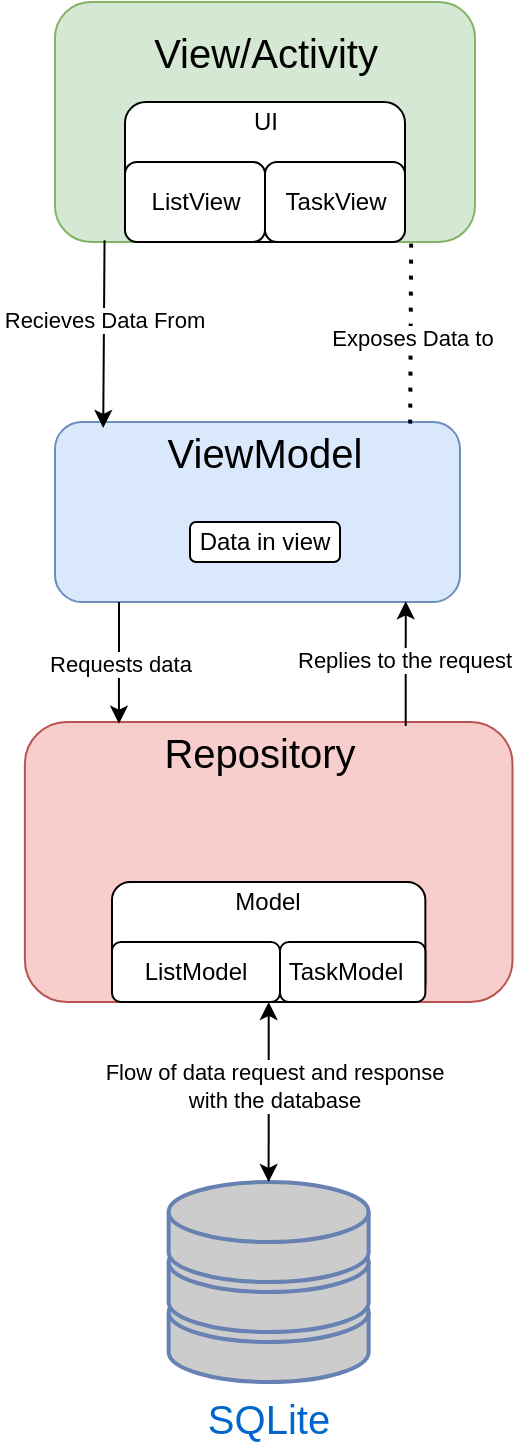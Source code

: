 <mxfile version="26.1.0">
  <diagram name="Page-1" id="eq1HaJtdR-BkM6LRjPgf">
    <mxGraphModel dx="1235" dy="671" grid="1" gridSize="10" guides="1" tooltips="1" connect="1" arrows="1" fold="1" page="1" pageScale="1" pageWidth="850" pageHeight="1100" math="0" shadow="0">
      <root>
        <mxCell id="0" />
        <mxCell id="1" parent="0" />
        <mxCell id="qJxEZ1VBeOfUjX2ZMKRO-3" value="" style="group" vertex="1" connectable="0" parent="1">
          <mxGeometry x="277.5" y="130" width="210" height="120" as="geometry" />
        </mxCell>
        <mxCell id="qJxEZ1VBeOfUjX2ZMKRO-1" value="" style="rounded=1;whiteSpace=wrap;html=1;fillColor=#d5e8d4;strokeColor=#82b366;align=center;" vertex="1" parent="qJxEZ1VBeOfUjX2ZMKRO-3">
          <mxGeometry width="210" height="120" as="geometry" />
        </mxCell>
        <mxCell id="qJxEZ1VBeOfUjX2ZMKRO-2" value="" style="rounded=1;whiteSpace=wrap;html=1;" vertex="1" parent="qJxEZ1VBeOfUjX2ZMKRO-3">
          <mxGeometry x="35" y="50" width="140" height="70" as="geometry" />
        </mxCell>
        <mxCell id="qJxEZ1VBeOfUjX2ZMKRO-6" value="&lt;font style=&quot;font-size: 20px;&quot;&gt;View/Activity&lt;/font&gt;" style="text;html=1;align=center;verticalAlign=middle;whiteSpace=wrap;rounded=0;" vertex="1" parent="qJxEZ1VBeOfUjX2ZMKRO-3">
          <mxGeometry x="50" y="10" width="110" height="30" as="geometry" />
        </mxCell>
        <mxCell id="qJxEZ1VBeOfUjX2ZMKRO-7" value="UI" style="text;html=1;align=center;verticalAlign=middle;whiteSpace=wrap;rounded=0;" vertex="1" parent="qJxEZ1VBeOfUjX2ZMKRO-3">
          <mxGeometry x="75" y="45" width="60" height="30" as="geometry" />
        </mxCell>
        <mxCell id="qJxEZ1VBeOfUjX2ZMKRO-8" value="" style="rounded=1;whiteSpace=wrap;html=1;" vertex="1" parent="qJxEZ1VBeOfUjX2ZMKRO-3">
          <mxGeometry x="35" y="80" width="70" height="40" as="geometry" />
        </mxCell>
        <mxCell id="qJxEZ1VBeOfUjX2ZMKRO-9" value="" style="rounded=1;whiteSpace=wrap;html=1;" vertex="1" parent="qJxEZ1VBeOfUjX2ZMKRO-3">
          <mxGeometry x="105" y="80" width="70" height="40" as="geometry" />
        </mxCell>
        <mxCell id="qJxEZ1VBeOfUjX2ZMKRO-10" value="ListView&lt;span style=&quot;color: rgba(0, 0, 0, 0); font-family: monospace; font-size: 0px; text-align: start; text-wrap-mode: nowrap;&quot;&gt;%3CmxGraphModel%3E%3Croot%3E%3CmxCell%20id%3D%220%22%2F%3E%3CmxCell%20id%3D%221%22%20parent%3D%220%22%2F%3E%3CmxCell%20id%3D%222%22%20value%3D%22%22%20style%3D%22rounded%3D1%3BwhiteSpace%3Dwrap%3Bhtml%3D1%3B%22%20vertex%3D%221%22%20parent%3D%221%22%3E%3CmxGeometry%20x%3D%22312.5%22%20y%3D%22220%22%20width%3D%2270%22%20height%3D%2230%22%20as%3D%22geometry%22%2F%3E%3C%2FmxCell%3E%3C%2Froot%3E%3C%2FmxGraphModel%3E&lt;/span&gt;" style="text;html=1;align=center;verticalAlign=middle;whiteSpace=wrap;rounded=0;" vertex="1" parent="qJxEZ1VBeOfUjX2ZMKRO-3">
          <mxGeometry x="40" y="85" width="60" height="30" as="geometry" />
        </mxCell>
        <mxCell id="qJxEZ1VBeOfUjX2ZMKRO-11" value="TaskView" style="text;html=1;align=center;verticalAlign=middle;whiteSpace=wrap;rounded=0;" vertex="1" parent="qJxEZ1VBeOfUjX2ZMKRO-3">
          <mxGeometry x="110" y="85" width="60" height="30" as="geometry" />
        </mxCell>
        <mxCell id="qJxEZ1VBeOfUjX2ZMKRO-13" value="" style="group" vertex="1" connectable="0" parent="1">
          <mxGeometry x="277.5" y="340" width="202.5" height="90" as="geometry" />
        </mxCell>
        <mxCell id="qJxEZ1VBeOfUjX2ZMKRO-4" value="" style="rounded=1;whiteSpace=wrap;html=1;fillColor=#dae8fc;strokeColor=#6c8ebf;" vertex="1" parent="qJxEZ1VBeOfUjX2ZMKRO-13">
          <mxGeometry width="202.5" height="90" as="geometry" />
        </mxCell>
        <mxCell id="qJxEZ1VBeOfUjX2ZMKRO-5" value="Data in view" style="rounded=1;whiteSpace=wrap;html=1;" vertex="1" parent="qJxEZ1VBeOfUjX2ZMKRO-13">
          <mxGeometry x="67.5" y="50" width="75" height="20" as="geometry" />
        </mxCell>
        <mxCell id="qJxEZ1VBeOfUjX2ZMKRO-12" value="&lt;font style=&quot;font-size: 20px;&quot;&gt;ViewModel&lt;/font&gt;" style="text;html=1;align=center;verticalAlign=middle;whiteSpace=wrap;rounded=0;" vertex="1" parent="qJxEZ1VBeOfUjX2ZMKRO-13">
          <mxGeometry x="52.5" width="105" height="30" as="geometry" />
        </mxCell>
        <mxCell id="qJxEZ1VBeOfUjX2ZMKRO-14" value="" style="endArrow=classic;html=1;rounded=0;exitX=0.118;exitY=0.993;exitDx=0;exitDy=0;exitPerimeter=0;entryX=0.119;entryY=0.033;entryDx=0;entryDy=0;entryPerimeter=0;" edge="1" parent="1" source="qJxEZ1VBeOfUjX2ZMKRO-1" target="qJxEZ1VBeOfUjX2ZMKRO-4">
          <mxGeometry width="50" height="50" relative="1" as="geometry">
            <mxPoint x="230" y="340" as="sourcePoint" />
            <mxPoint x="280" y="290" as="targetPoint" />
          </mxGeometry>
        </mxCell>
        <mxCell id="qJxEZ1VBeOfUjX2ZMKRO-15" value="Recieves Data From" style="edgeLabel;html=1;align=center;verticalAlign=middle;resizable=0;points=[];" vertex="1" connectable="0" parent="qJxEZ1VBeOfUjX2ZMKRO-14">
          <mxGeometry x="-0.149" relative="1" as="geometry">
            <mxPoint as="offset" />
          </mxGeometry>
        </mxCell>
        <mxCell id="qJxEZ1VBeOfUjX2ZMKRO-17" value="" style="endArrow=none;dashed=1;html=1;dashPattern=1 3;strokeWidth=2;rounded=0;exitX=0.877;exitY=0.009;exitDx=0;exitDy=0;exitPerimeter=0;entryX=0.848;entryY=0.993;entryDx=0;entryDy=0;entryPerimeter=0;" edge="1" parent="1" source="qJxEZ1VBeOfUjX2ZMKRO-4" target="qJxEZ1VBeOfUjX2ZMKRO-1">
          <mxGeometry width="50" height="50" relative="1" as="geometry">
            <mxPoint x="480" y="330" as="sourcePoint" />
            <mxPoint x="530" y="280" as="targetPoint" />
          </mxGeometry>
        </mxCell>
        <mxCell id="qJxEZ1VBeOfUjX2ZMKRO-18" value="Exposes Data to" style="edgeLabel;html=1;align=center;verticalAlign=middle;resizable=0;points=[];" vertex="1" connectable="0" parent="qJxEZ1VBeOfUjX2ZMKRO-17">
          <mxGeometry x="-0.051" relative="1" as="geometry">
            <mxPoint as="offset" />
          </mxGeometry>
        </mxCell>
        <mxCell id="qJxEZ1VBeOfUjX2ZMKRO-20" value="" style="group" vertex="1" connectable="0" parent="1">
          <mxGeometry x="250" y="490" width="256.25" height="140" as="geometry" />
        </mxCell>
        <mxCell id="qJxEZ1VBeOfUjX2ZMKRO-21" value="" style="rounded=1;whiteSpace=wrap;html=1;fillColor=#f8cecc;strokeColor=#b85450;" vertex="1" parent="qJxEZ1VBeOfUjX2ZMKRO-20">
          <mxGeometry x="12.424" width="243.826" height="140" as="geometry" />
        </mxCell>
        <mxCell id="qJxEZ1VBeOfUjX2ZMKRO-23" value="&lt;font style=&quot;font-size: 20px;&quot;&gt;Repository&lt;/font&gt;" style="text;html=1;align=center;verticalAlign=middle;whiteSpace=wrap;rounded=0;" vertex="1" parent="qJxEZ1VBeOfUjX2ZMKRO-20">
          <mxGeometry x="65.227" width="130.455" height="30" as="geometry" />
        </mxCell>
        <mxCell id="qJxEZ1VBeOfUjX2ZMKRO-24" value="" style="rounded=1;whiteSpace=wrap;html=1;" vertex="1" parent="qJxEZ1VBeOfUjX2ZMKRO-20">
          <mxGeometry x="55.99" y="80" width="156.688" height="60" as="geometry" />
        </mxCell>
        <mxCell id="qJxEZ1VBeOfUjX2ZMKRO-25" value="Model" style="text;html=1;align=center;verticalAlign=middle;whiteSpace=wrap;rounded=0;" vertex="1" parent="qJxEZ1VBeOfUjX2ZMKRO-20">
          <mxGeometry x="95.162" y="80" width="78.344" height="20" as="geometry" />
        </mxCell>
        <mxCell id="qJxEZ1VBeOfUjX2ZMKRO-26" value="ListModel" style="rounded=1;whiteSpace=wrap;html=1;" vertex="1" parent="qJxEZ1VBeOfUjX2ZMKRO-20">
          <mxGeometry x="55.99" y="110" width="84.01" height="30" as="geometry" />
        </mxCell>
        <mxCell id="qJxEZ1VBeOfUjX2ZMKRO-27" value="" style="rounded=1;whiteSpace=wrap;html=1;" vertex="1" parent="qJxEZ1VBeOfUjX2ZMKRO-20">
          <mxGeometry x="140" y="110" width="72.68" height="30" as="geometry" />
        </mxCell>
        <mxCell id="qJxEZ1VBeOfUjX2ZMKRO-28" value="TaskModel" style="text;html=1;align=center;verticalAlign=middle;whiteSpace=wrap;rounded=0;" vertex="1" parent="qJxEZ1VBeOfUjX2ZMKRO-20">
          <mxGeometry x="142.68" y="110" width="60" height="30" as="geometry" />
        </mxCell>
        <mxCell id="qJxEZ1VBeOfUjX2ZMKRO-29" value="&lt;font style=&quot;font-size: 20px;&quot;&gt;SQLite&lt;/font&gt;" style="fontColor=#0066CC;verticalAlign=top;verticalLabelPosition=bottom;labelPosition=center;align=center;html=1;outlineConnect=0;fillColor=#CCCCCC;strokeColor=#6881B3;gradientColor=none;gradientDirection=north;strokeWidth=2;shape=mxgraph.networks.storage;" vertex="1" parent="1">
          <mxGeometry x="334.33" y="720" width="100" height="100" as="geometry" />
        </mxCell>
        <mxCell id="qJxEZ1VBeOfUjX2ZMKRO-30" value="" style="endArrow=classic;startArrow=classic;html=1;rounded=0;entryX=0.5;entryY=1;entryDx=0;entryDy=0;exitX=0.5;exitY=0;exitDx=0;exitDy=0;exitPerimeter=0;" edge="1" parent="1" source="qJxEZ1VBeOfUjX2ZMKRO-29" target="qJxEZ1VBeOfUjX2ZMKRO-24">
          <mxGeometry width="50" height="50" relative="1" as="geometry">
            <mxPoint x="220" y="730" as="sourcePoint" />
            <mxPoint x="270" y="680" as="targetPoint" />
          </mxGeometry>
        </mxCell>
        <mxCell id="qJxEZ1VBeOfUjX2ZMKRO-31" value="Flow of data request and response&lt;div&gt;with the database&lt;/div&gt;" style="edgeLabel;html=1;align=center;verticalAlign=middle;resizable=0;points=[];" vertex="1" connectable="0" parent="qJxEZ1VBeOfUjX2ZMKRO-30">
          <mxGeometry x="0.064" y="-2" relative="1" as="geometry">
            <mxPoint as="offset" />
          </mxGeometry>
        </mxCell>
        <mxCell id="qJxEZ1VBeOfUjX2ZMKRO-32" value="" style="endArrow=classic;html=1;rounded=0;entryX=0.193;entryY=0.006;entryDx=0;entryDy=0;entryPerimeter=0;exitX=0.158;exitY=1;exitDx=0;exitDy=0;exitPerimeter=0;" edge="1" parent="1" source="qJxEZ1VBeOfUjX2ZMKRO-4" target="qJxEZ1VBeOfUjX2ZMKRO-21">
          <mxGeometry width="50" height="50" relative="1" as="geometry">
            <mxPoint x="230" y="520" as="sourcePoint" />
            <mxPoint x="280" y="470" as="targetPoint" />
          </mxGeometry>
        </mxCell>
        <mxCell id="qJxEZ1VBeOfUjX2ZMKRO-33" value="Requests data" style="edgeLabel;html=1;align=center;verticalAlign=middle;resizable=0;points=[];" vertex="1" connectable="0" parent="qJxEZ1VBeOfUjX2ZMKRO-32">
          <mxGeometry x="0.017" relative="1" as="geometry">
            <mxPoint as="offset" />
          </mxGeometry>
        </mxCell>
        <mxCell id="qJxEZ1VBeOfUjX2ZMKRO-34" value="" style="endArrow=classic;html=1;rounded=0;exitX=0.781;exitY=0.014;exitDx=0;exitDy=0;exitPerimeter=0;entryX=0.866;entryY=0.996;entryDx=0;entryDy=0;entryPerimeter=0;" edge="1" parent="1" source="qJxEZ1VBeOfUjX2ZMKRO-21" target="qJxEZ1VBeOfUjX2ZMKRO-4">
          <mxGeometry width="50" height="50" relative="1" as="geometry">
            <mxPoint x="490" y="470" as="sourcePoint" />
            <mxPoint x="540" y="420" as="targetPoint" />
          </mxGeometry>
        </mxCell>
        <mxCell id="qJxEZ1VBeOfUjX2ZMKRO-35" value="Replies to the request" style="edgeLabel;html=1;align=center;verticalAlign=middle;resizable=0;points=[];" vertex="1" connectable="0" parent="qJxEZ1VBeOfUjX2ZMKRO-34">
          <mxGeometry x="0.062" y="1" relative="1" as="geometry">
            <mxPoint as="offset" />
          </mxGeometry>
        </mxCell>
      </root>
    </mxGraphModel>
  </diagram>
</mxfile>
